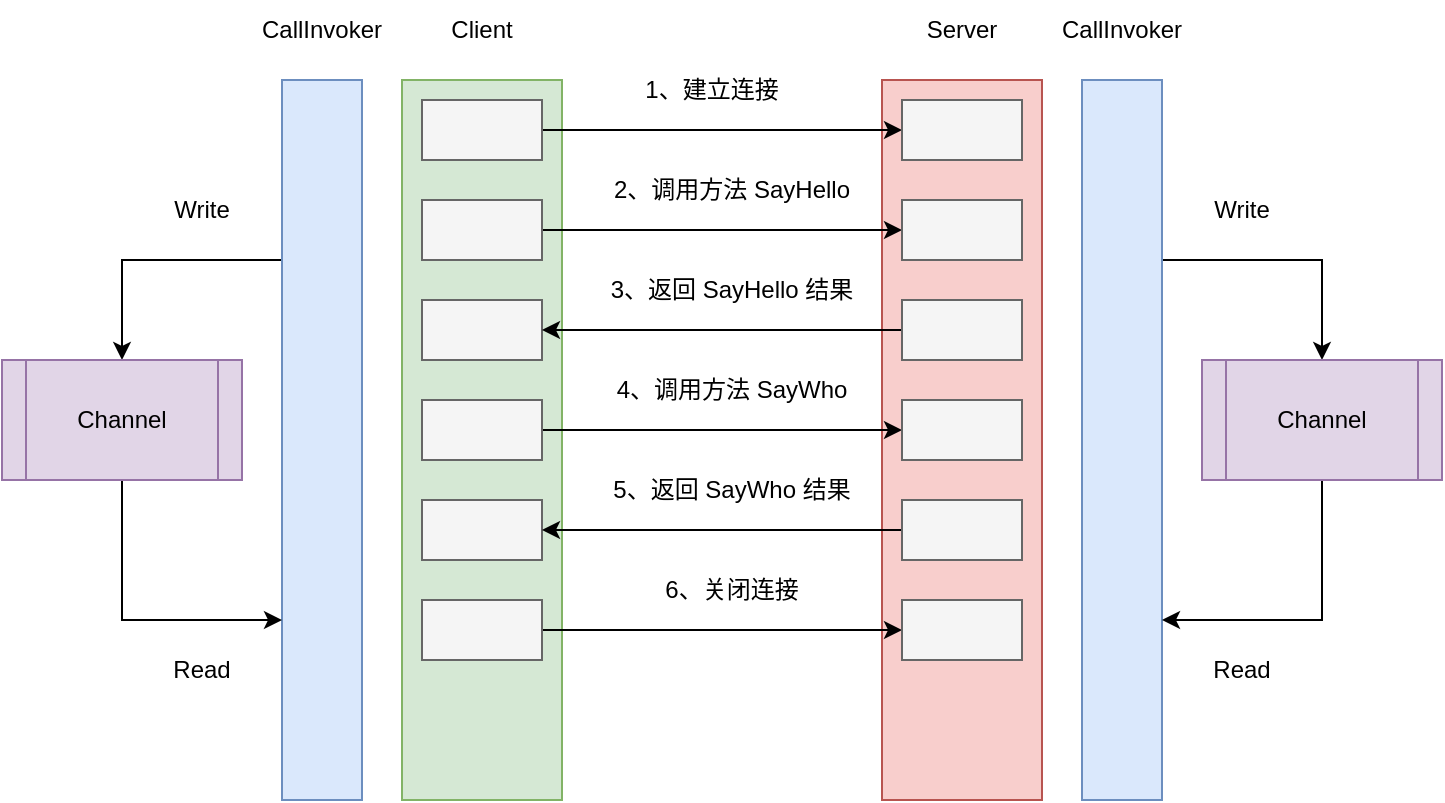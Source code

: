 <mxfile version="15.4.0" type="device"><diagram id="h_EYH9j4LIHENeK3g-9_" name="第 1 页"><mxGraphModel dx="1665" dy="520" grid="1" gridSize="10" guides="1" tooltips="1" connect="1" arrows="1" fold="1" page="1" pageScale="1" pageWidth="827" pageHeight="1169" math="0" shadow="0"><root><mxCell id="0"/><mxCell id="1" parent="0"/><mxCell id="iwMJANr2R40la4tUmH1R-1" value="" style="rounded=0;whiteSpace=wrap;html=1;fillColor=#d5e8d4;strokeColor=#82b366;" vertex="1" parent="1"><mxGeometry x="160" y="120" width="80" height="360" as="geometry"/></mxCell><mxCell id="iwMJANr2R40la4tUmH1R-2" value="" style="rounded=0;whiteSpace=wrap;html=1;fillColor=#f8cecc;strokeColor=#b85450;" vertex="1" parent="1"><mxGeometry x="400" y="120" width="80" height="360" as="geometry"/></mxCell><mxCell id="iwMJANr2R40la4tUmH1R-5" style="edgeStyle=orthogonalEdgeStyle;rounded=0;orthogonalLoop=1;jettySize=auto;html=1;exitX=1;exitY=0.5;exitDx=0;exitDy=0;entryX=0;entryY=0.5;entryDx=0;entryDy=0;" edge="1" parent="1" source="iwMJANr2R40la4tUmH1R-3" target="iwMJANr2R40la4tUmH1R-4"><mxGeometry relative="1" as="geometry"/></mxCell><mxCell id="iwMJANr2R40la4tUmH1R-3" value="" style="rounded=0;whiteSpace=wrap;html=1;fillColor=#f5f5f5;strokeColor=#666666;fontColor=#333333;" vertex="1" parent="1"><mxGeometry x="170" y="130" width="60" height="30" as="geometry"/></mxCell><mxCell id="iwMJANr2R40la4tUmH1R-4" value="" style="rounded=0;whiteSpace=wrap;html=1;fillColor=#f5f5f5;strokeColor=#666666;fontColor=#333333;" vertex="1" parent="1"><mxGeometry x="410" y="130" width="60" height="30" as="geometry"/></mxCell><mxCell id="iwMJANr2R40la4tUmH1R-6" value="1、建立连接" style="text;html=1;strokeColor=none;fillColor=none;align=center;verticalAlign=middle;whiteSpace=wrap;rounded=0;" vertex="1" parent="1"><mxGeometry x="280" y="110" width="70" height="30" as="geometry"/></mxCell><mxCell id="iwMJANr2R40la4tUmH1R-9" style="edgeStyle=orthogonalEdgeStyle;rounded=0;orthogonalLoop=1;jettySize=auto;html=1;exitX=1;exitY=0.5;exitDx=0;exitDy=0;entryX=0;entryY=0.5;entryDx=0;entryDy=0;" edge="1" parent="1" source="iwMJANr2R40la4tUmH1R-7" target="iwMJANr2R40la4tUmH1R-8"><mxGeometry relative="1" as="geometry"/></mxCell><mxCell id="iwMJANr2R40la4tUmH1R-7" value="" style="rounded=0;whiteSpace=wrap;html=1;fillColor=#f5f5f5;strokeColor=#666666;fontColor=#333333;" vertex="1" parent="1"><mxGeometry x="170" y="180" width="60" height="30" as="geometry"/></mxCell><mxCell id="iwMJANr2R40la4tUmH1R-8" value="" style="rounded=0;whiteSpace=wrap;html=1;fillColor=#f5f5f5;strokeColor=#666666;fontColor=#333333;" vertex="1" parent="1"><mxGeometry x="410" y="180" width="60" height="30" as="geometry"/></mxCell><mxCell id="iwMJANr2R40la4tUmH1R-10" value="2、调用方法 SayHello" style="text;html=1;strokeColor=none;fillColor=none;align=center;verticalAlign=middle;whiteSpace=wrap;rounded=0;" vertex="1" parent="1"><mxGeometry x="260" y="160" width="130" height="30" as="geometry"/></mxCell><mxCell id="iwMJANr2R40la4tUmH1R-11" value="" style="rounded=0;whiteSpace=wrap;html=1;fillColor=#f5f5f5;strokeColor=#666666;fontColor=#333333;" vertex="1" parent="1"><mxGeometry x="170" y="230" width="60" height="30" as="geometry"/></mxCell><mxCell id="iwMJANr2R40la4tUmH1R-13" style="edgeStyle=orthogonalEdgeStyle;rounded=0;orthogonalLoop=1;jettySize=auto;html=1;exitX=0;exitY=0.5;exitDx=0;exitDy=0;entryX=1;entryY=0.5;entryDx=0;entryDy=0;" edge="1" parent="1" source="iwMJANr2R40la4tUmH1R-12" target="iwMJANr2R40la4tUmH1R-11"><mxGeometry relative="1" as="geometry"/></mxCell><mxCell id="iwMJANr2R40la4tUmH1R-12" value="" style="rounded=0;whiteSpace=wrap;html=1;fillColor=#f5f5f5;strokeColor=#666666;fontColor=#333333;" vertex="1" parent="1"><mxGeometry x="410" y="230" width="60" height="30" as="geometry"/></mxCell><mxCell id="iwMJANr2R40la4tUmH1R-14" value="3、返回 SayHello&amp;nbsp;结果" style="text;html=1;strokeColor=none;fillColor=none;align=center;verticalAlign=middle;whiteSpace=wrap;rounded=0;" vertex="1" parent="1"><mxGeometry x="260" y="210" width="130" height="30" as="geometry"/></mxCell><mxCell id="iwMJANr2R40la4tUmH1R-17" style="edgeStyle=orthogonalEdgeStyle;rounded=0;orthogonalLoop=1;jettySize=auto;html=1;exitX=1;exitY=0.5;exitDx=0;exitDy=0;entryX=0;entryY=0.5;entryDx=0;entryDy=0;" edge="1" parent="1" source="iwMJANr2R40la4tUmH1R-15" target="iwMJANr2R40la4tUmH1R-16"><mxGeometry relative="1" as="geometry"/></mxCell><mxCell id="iwMJANr2R40la4tUmH1R-15" value="" style="rounded=0;whiteSpace=wrap;html=1;fillColor=#f5f5f5;strokeColor=#666666;fontColor=#333333;" vertex="1" parent="1"><mxGeometry x="170" y="280" width="60" height="30" as="geometry"/></mxCell><mxCell id="iwMJANr2R40la4tUmH1R-16" value="" style="rounded=0;whiteSpace=wrap;html=1;fillColor=#f5f5f5;strokeColor=#666666;fontColor=#333333;" vertex="1" parent="1"><mxGeometry x="410" y="280" width="60" height="30" as="geometry"/></mxCell><mxCell id="iwMJANr2R40la4tUmH1R-18" value="" style="rounded=0;whiteSpace=wrap;html=1;fillColor=#f5f5f5;strokeColor=#666666;fontColor=#333333;" vertex="1" parent="1"><mxGeometry x="170" y="330" width="60" height="30" as="geometry"/></mxCell><mxCell id="iwMJANr2R40la4tUmH1R-20" style="edgeStyle=orthogonalEdgeStyle;rounded=0;orthogonalLoop=1;jettySize=auto;html=1;exitX=0;exitY=0.5;exitDx=0;exitDy=0;entryX=1;entryY=0.5;entryDx=0;entryDy=0;" edge="1" parent="1" source="iwMJANr2R40la4tUmH1R-19" target="iwMJANr2R40la4tUmH1R-18"><mxGeometry relative="1" as="geometry"/></mxCell><mxCell id="iwMJANr2R40la4tUmH1R-19" value="" style="rounded=0;whiteSpace=wrap;html=1;fillColor=#f5f5f5;strokeColor=#666666;fontColor=#333333;" vertex="1" parent="1"><mxGeometry x="410" y="330" width="60" height="30" as="geometry"/></mxCell><mxCell id="iwMJANr2R40la4tUmH1R-21" value="4、调用方法 SayWho" style="text;html=1;strokeColor=none;fillColor=none;align=center;verticalAlign=middle;whiteSpace=wrap;rounded=0;" vertex="1" parent="1"><mxGeometry x="260" y="260" width="130" height="30" as="geometry"/></mxCell><mxCell id="iwMJANr2R40la4tUmH1R-22" value="5、返回 SayWho 结果" style="text;html=1;strokeColor=none;fillColor=none;align=center;verticalAlign=middle;whiteSpace=wrap;rounded=0;" vertex="1" parent="1"><mxGeometry x="260" y="310" width="130" height="30" as="geometry"/></mxCell><mxCell id="iwMJANr2R40la4tUmH1R-39" style="edgeStyle=orthogonalEdgeStyle;rounded=0;orthogonalLoop=1;jettySize=auto;html=1;exitX=0;exitY=0.25;exitDx=0;exitDy=0;entryX=0.5;entryY=0;entryDx=0;entryDy=0;" edge="1" parent="1" source="iwMJANr2R40la4tUmH1R-23" target="iwMJANr2R40la4tUmH1R-26"><mxGeometry relative="1" as="geometry"><Array as="points"><mxPoint x="20" y="210"/></Array></mxGeometry></mxCell><mxCell id="iwMJANr2R40la4tUmH1R-23" value="" style="rounded=0;whiteSpace=wrap;html=1;fillColor=#dae8fc;strokeColor=#6c8ebf;" vertex="1" parent="1"><mxGeometry x="100" y="120" width="40" height="360" as="geometry"/></mxCell><mxCell id="iwMJANr2R40la4tUmH1R-43" style="edgeStyle=orthogonalEdgeStyle;rounded=0;orthogonalLoop=1;jettySize=auto;html=1;exitX=1;exitY=0.25;exitDx=0;exitDy=0;entryX=0.5;entryY=0;entryDx=0;entryDy=0;" edge="1" parent="1" source="iwMJANr2R40la4tUmH1R-24" target="iwMJANr2R40la4tUmH1R-27"><mxGeometry relative="1" as="geometry"><Array as="points"><mxPoint x="620" y="210"/></Array></mxGeometry></mxCell><mxCell id="iwMJANr2R40la4tUmH1R-24" value="" style="rounded=0;whiteSpace=wrap;html=1;fillColor=#dae8fc;strokeColor=#6c8ebf;" vertex="1" parent="1"><mxGeometry x="500" y="120" width="40" height="360" as="geometry"/></mxCell><mxCell id="iwMJANr2R40la4tUmH1R-40" style="edgeStyle=orthogonalEdgeStyle;rounded=0;orthogonalLoop=1;jettySize=auto;html=1;exitX=0.5;exitY=1;exitDx=0;exitDy=0;entryX=0;entryY=0.75;entryDx=0;entryDy=0;" edge="1" parent="1" source="iwMJANr2R40la4tUmH1R-26" target="iwMJANr2R40la4tUmH1R-23"><mxGeometry relative="1" as="geometry"/></mxCell><mxCell id="iwMJANr2R40la4tUmH1R-26" value="Channel" style="shape=process;whiteSpace=wrap;html=1;backgroundOutline=1;fillColor=#e1d5e7;strokeColor=#9673a6;" vertex="1" parent="1"><mxGeometry x="-40" y="260" width="120" height="60" as="geometry"/></mxCell><mxCell id="iwMJANr2R40la4tUmH1R-44" style="edgeStyle=orthogonalEdgeStyle;rounded=0;orthogonalLoop=1;jettySize=auto;html=1;exitX=0.5;exitY=1;exitDx=0;exitDy=0;entryX=1;entryY=0.75;entryDx=0;entryDy=0;" edge="1" parent="1" source="iwMJANr2R40la4tUmH1R-27" target="iwMJANr2R40la4tUmH1R-24"><mxGeometry relative="1" as="geometry"/></mxCell><mxCell id="iwMJANr2R40la4tUmH1R-27" value="Channel" style="shape=process;whiteSpace=wrap;html=1;backgroundOutline=1;fillColor=#e1d5e7;strokeColor=#9673a6;" vertex="1" parent="1"><mxGeometry x="560" y="260" width="120" height="60" as="geometry"/></mxCell><mxCell id="iwMJANr2R40la4tUmH1R-31" style="edgeStyle=orthogonalEdgeStyle;rounded=0;orthogonalLoop=1;jettySize=auto;html=1;exitX=1;exitY=0.5;exitDx=0;exitDy=0;entryX=0;entryY=0.5;entryDx=0;entryDy=0;" edge="1" parent="1" source="iwMJANr2R40la4tUmH1R-28" target="iwMJANr2R40la4tUmH1R-29"><mxGeometry relative="1" as="geometry"/></mxCell><mxCell id="iwMJANr2R40la4tUmH1R-28" value="" style="rounded=0;whiteSpace=wrap;html=1;fillColor=#f5f5f5;strokeColor=#666666;fontColor=#333333;" vertex="1" parent="1"><mxGeometry x="170" y="380" width="60" height="30" as="geometry"/></mxCell><mxCell id="iwMJANr2R40la4tUmH1R-29" value="" style="rounded=0;whiteSpace=wrap;html=1;fillColor=#f5f5f5;strokeColor=#666666;fontColor=#333333;" vertex="1" parent="1"><mxGeometry x="410" y="380" width="60" height="30" as="geometry"/></mxCell><mxCell id="iwMJANr2R40la4tUmH1R-32" value="6、关闭连接" style="text;html=1;strokeColor=none;fillColor=none;align=center;verticalAlign=middle;whiteSpace=wrap;rounded=0;" vertex="1" parent="1"><mxGeometry x="260" y="360" width="130" height="30" as="geometry"/></mxCell><mxCell id="iwMJANr2R40la4tUmH1R-34" value="CallInvoker" style="text;html=1;strokeColor=none;fillColor=none;align=center;verticalAlign=middle;whiteSpace=wrap;rounded=0;" vertex="1" parent="1"><mxGeometry x="90" y="80" width="60" height="30" as="geometry"/></mxCell><mxCell id="iwMJANr2R40la4tUmH1R-35" value="CallInvoker" style="text;html=1;strokeColor=none;fillColor=none;align=center;verticalAlign=middle;whiteSpace=wrap;rounded=0;" vertex="1" parent="1"><mxGeometry x="490" y="80" width="60" height="30" as="geometry"/></mxCell><mxCell id="iwMJANr2R40la4tUmH1R-36" value="Client" style="text;html=1;strokeColor=none;fillColor=none;align=center;verticalAlign=middle;whiteSpace=wrap;rounded=0;" vertex="1" parent="1"><mxGeometry x="170" y="80" width="60" height="30" as="geometry"/></mxCell><mxCell id="iwMJANr2R40la4tUmH1R-37" value="Server" style="text;html=1;strokeColor=none;fillColor=none;align=center;verticalAlign=middle;whiteSpace=wrap;rounded=0;" vertex="1" parent="1"><mxGeometry x="410" y="80" width="60" height="30" as="geometry"/></mxCell><mxCell id="iwMJANr2R40la4tUmH1R-41" value="Write" style="text;html=1;strokeColor=none;fillColor=none;align=center;verticalAlign=middle;whiteSpace=wrap;rounded=0;" vertex="1" parent="1"><mxGeometry x="30" y="170" width="60" height="30" as="geometry"/></mxCell><mxCell id="iwMJANr2R40la4tUmH1R-42" value="Read" style="text;html=1;strokeColor=none;fillColor=none;align=center;verticalAlign=middle;whiteSpace=wrap;rounded=0;" vertex="1" parent="1"><mxGeometry x="30" y="400" width="60" height="30" as="geometry"/></mxCell><mxCell id="iwMJANr2R40la4tUmH1R-45" value="Write" style="text;html=1;strokeColor=none;fillColor=none;align=center;verticalAlign=middle;whiteSpace=wrap;rounded=0;" vertex="1" parent="1"><mxGeometry x="550" y="170" width="60" height="30" as="geometry"/></mxCell><mxCell id="iwMJANr2R40la4tUmH1R-46" value="Read" style="text;html=1;strokeColor=none;fillColor=none;align=center;verticalAlign=middle;whiteSpace=wrap;rounded=0;" vertex="1" parent="1"><mxGeometry x="550" y="400" width="60" height="30" as="geometry"/></mxCell></root></mxGraphModel></diagram></mxfile>